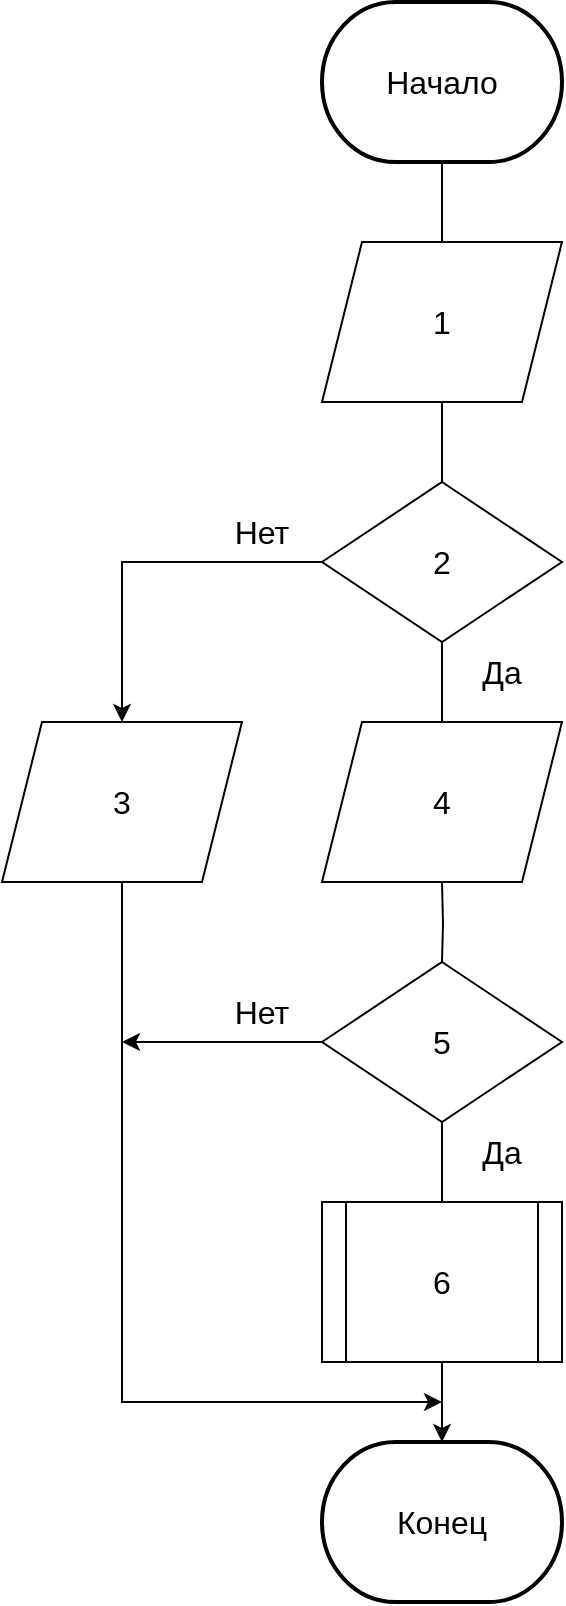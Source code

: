 <mxfile version="20.5.1" type="device"><diagram id="bapP7203xiMq4pGoNxuJ" name="Страница 1"><mxGraphModel dx="1038" dy="1692" grid="1" gridSize="10" guides="1" tooltips="1" connect="1" arrows="1" fold="1" page="1" pageScale="1" pageWidth="827" pageHeight="1169" math="0" shadow="0"><root><mxCell id="0"/><mxCell id="1" parent="0"/><mxCell id="xWibM8Qsefz-QHoGnPLA-108" style="edgeStyle=orthogonalEdgeStyle;rounded=0;orthogonalLoop=1;jettySize=auto;html=1;entryX=0.5;entryY=0;entryDx=0;entryDy=0;fontSize=16;endArrow=none;endFill=0;" parent="1" source="xWibM8Qsefz-QHoGnPLA-1" target="xWibM8Qsefz-QHoGnPLA-107" edge="1"><mxGeometry relative="1" as="geometry"/></mxCell><mxCell id="xWibM8Qsefz-QHoGnPLA-1" value="&lt;font style=&quot;font-size: 16px;&quot;&gt;Начало&lt;/font&gt;" style="strokeWidth=2;html=1;shape=mxgraph.flowchart.terminator;whiteSpace=wrap;" parent="1" vertex="1"><mxGeometry x="320" y="-80" width="120" height="80" as="geometry"/></mxCell><mxCell id="xWibM8Qsefz-QHoGnPLA-82" style="edgeStyle=orthogonalEdgeStyle;rounded=0;orthogonalLoop=1;jettySize=auto;html=1;entryX=0.5;entryY=0;entryDx=0;entryDy=0;fontSize=16;" parent="1" source="xWibM8Qsefz-QHoGnPLA-83" edge="1" target="xWibM8Qsefz-QHoGnPLA-86"><mxGeometry relative="1" as="geometry"><Array as="points"><mxPoint x="220" y="200"/></Array><mxPoint x="260" y="240" as="targetPoint"/></mxGeometry></mxCell><mxCell id="bbEHWTBa7BSd40tPFVRh-1" style="edgeStyle=orthogonalEdgeStyle;rounded=0;orthogonalLoop=1;jettySize=auto;html=1;entryX=0.5;entryY=0;entryDx=0;entryDy=0;endArrow=none;endFill=0;" edge="1" parent="1" source="xWibM8Qsefz-QHoGnPLA-83" target="xWibM8Qsefz-QHoGnPLA-110"><mxGeometry relative="1" as="geometry"/></mxCell><mxCell id="xWibM8Qsefz-QHoGnPLA-83" value="2" style="rhombus;whiteSpace=wrap;html=1;fontSize=16;" parent="1" vertex="1"><mxGeometry x="320" y="160" width="120" height="80" as="geometry"/></mxCell><mxCell id="xWibM8Qsefz-QHoGnPLA-84" value="Да" style="text;html=1;strokeColor=none;fillColor=none;align=center;verticalAlign=middle;whiteSpace=wrap;rounded=0;fontSize=16;" parent="1" vertex="1"><mxGeometry x="380" y="240" width="60" height="30" as="geometry"/></mxCell><mxCell id="xWibM8Qsefz-QHoGnPLA-85" value="Нет" style="text;html=1;strokeColor=none;fillColor=none;align=center;verticalAlign=middle;whiteSpace=wrap;rounded=0;fontSize=16;" parent="1" vertex="1"><mxGeometry x="260" y="170" width="60" height="30" as="geometry"/></mxCell><mxCell id="bbEHWTBa7BSd40tPFVRh-5" style="edgeStyle=orthogonalEdgeStyle;rounded=0;orthogonalLoop=1;jettySize=auto;html=1;endArrow=classic;endFill=1;" edge="1" parent="1" source="xWibM8Qsefz-QHoGnPLA-86"><mxGeometry relative="1" as="geometry"><mxPoint x="380" y="620" as="targetPoint"/><Array as="points"><mxPoint x="220" y="620"/></Array></mxGeometry></mxCell><mxCell id="xWibM8Qsefz-QHoGnPLA-86" value="3" style="shape=parallelogram;perimeter=parallelogramPerimeter;whiteSpace=wrap;html=1;fixedSize=1;fontSize=16;" parent="1" vertex="1"><mxGeometry x="160" y="280" width="120" height="80" as="geometry"/></mxCell><mxCell id="xWibM8Qsefz-QHoGnPLA-94" style="edgeStyle=orthogonalEdgeStyle;rounded=0;orthogonalLoop=1;jettySize=auto;html=1;entryX=0.5;entryY=0;entryDx=0;entryDy=0;fontSize=16;endArrow=none;endFill=0;" parent="1" target="xWibM8Qsefz-QHoGnPLA-91" edge="1"><mxGeometry relative="1" as="geometry"><mxPoint x="380" y="360" as="sourcePoint"/></mxGeometry></mxCell><mxCell id="bbEHWTBa7BSd40tPFVRh-2" style="edgeStyle=orthogonalEdgeStyle;rounded=0;orthogonalLoop=1;jettySize=auto;html=1;entryX=0.5;entryY=0;entryDx=0;entryDy=0;endArrow=none;endFill=0;" edge="1" parent="1" source="xWibM8Qsefz-QHoGnPLA-91" target="xWibM8Qsefz-QHoGnPLA-95"><mxGeometry relative="1" as="geometry"/></mxCell><mxCell id="bbEHWTBa7BSd40tPFVRh-7" style="edgeStyle=orthogonalEdgeStyle;rounded=0;orthogonalLoop=1;jettySize=auto;html=1;endArrow=classic;endFill=1;" edge="1" parent="1" source="xWibM8Qsefz-QHoGnPLA-91"><mxGeometry relative="1" as="geometry"><mxPoint x="220" y="440" as="targetPoint"/></mxGeometry></mxCell><mxCell id="xWibM8Qsefz-QHoGnPLA-91" value="5" style="rhombus;whiteSpace=wrap;html=1;fontSize=16;" parent="1" vertex="1"><mxGeometry x="320" y="400" width="120" height="80" as="geometry"/></mxCell><mxCell id="xWibM8Qsefz-QHoGnPLA-92" value="Да" style="text;html=1;strokeColor=none;fillColor=none;align=center;verticalAlign=middle;whiteSpace=wrap;rounded=0;fontSize=16;" parent="1" vertex="1"><mxGeometry x="380" y="480" width="60" height="30" as="geometry"/></mxCell><mxCell id="xWibM8Qsefz-QHoGnPLA-93" value="Нет" style="text;html=1;strokeColor=none;fillColor=none;align=center;verticalAlign=middle;whiteSpace=wrap;rounded=0;fontSize=16;" parent="1" vertex="1"><mxGeometry x="260" y="410" width="60" height="30" as="geometry"/></mxCell><mxCell id="bbEHWTBa7BSd40tPFVRh-3" style="edgeStyle=orthogonalEdgeStyle;rounded=0;orthogonalLoop=1;jettySize=auto;html=1;entryX=0.5;entryY=0;entryDx=0;entryDy=0;entryPerimeter=0;endArrow=classic;endFill=1;" edge="1" parent="1" source="xWibM8Qsefz-QHoGnPLA-95" target="xWibM8Qsefz-QHoGnPLA-97"><mxGeometry relative="1" as="geometry"/></mxCell><mxCell id="xWibM8Qsefz-QHoGnPLA-95" value="6" style="shape=process;whiteSpace=wrap;html=1;backgroundOutline=1;fontSize=16;" parent="1" vertex="1"><mxGeometry x="320" y="520" width="120" height="80" as="geometry"/></mxCell><mxCell id="xWibM8Qsefz-QHoGnPLA-97" value="&lt;font style=&quot;font-size: 16px;&quot;&gt;Конец&lt;/font&gt;" style="strokeWidth=2;html=1;shape=mxgraph.flowchart.terminator;whiteSpace=wrap;" parent="1" vertex="1"><mxGeometry x="320" y="640" width="120" height="80" as="geometry"/></mxCell><mxCell id="xWibM8Qsefz-QHoGnPLA-109" style="edgeStyle=orthogonalEdgeStyle;rounded=0;orthogonalLoop=1;jettySize=auto;html=1;exitX=0.5;exitY=1;exitDx=0;exitDy=0;entryX=0.5;entryY=0;entryDx=0;entryDy=0;fontSize=16;endArrow=none;endFill=0;" parent="1" source="xWibM8Qsefz-QHoGnPLA-107" target="xWibM8Qsefz-QHoGnPLA-83" edge="1"><mxGeometry relative="1" as="geometry"/></mxCell><mxCell id="xWibM8Qsefz-QHoGnPLA-107" value="1" style="shape=parallelogram;perimeter=parallelogramPerimeter;whiteSpace=wrap;html=1;fixedSize=1;fontSize=16;" parent="1" vertex="1"><mxGeometry x="320" y="40" width="120" height="80" as="geometry"/></mxCell><mxCell id="xWibM8Qsefz-QHoGnPLA-110" value="4" style="shape=parallelogram;perimeter=parallelogramPerimeter;whiteSpace=wrap;html=1;fixedSize=1;fontSize=16;" parent="1" vertex="1"><mxGeometry x="320" y="280" width="120" height="80" as="geometry"/></mxCell></root></mxGraphModel></diagram></mxfile>